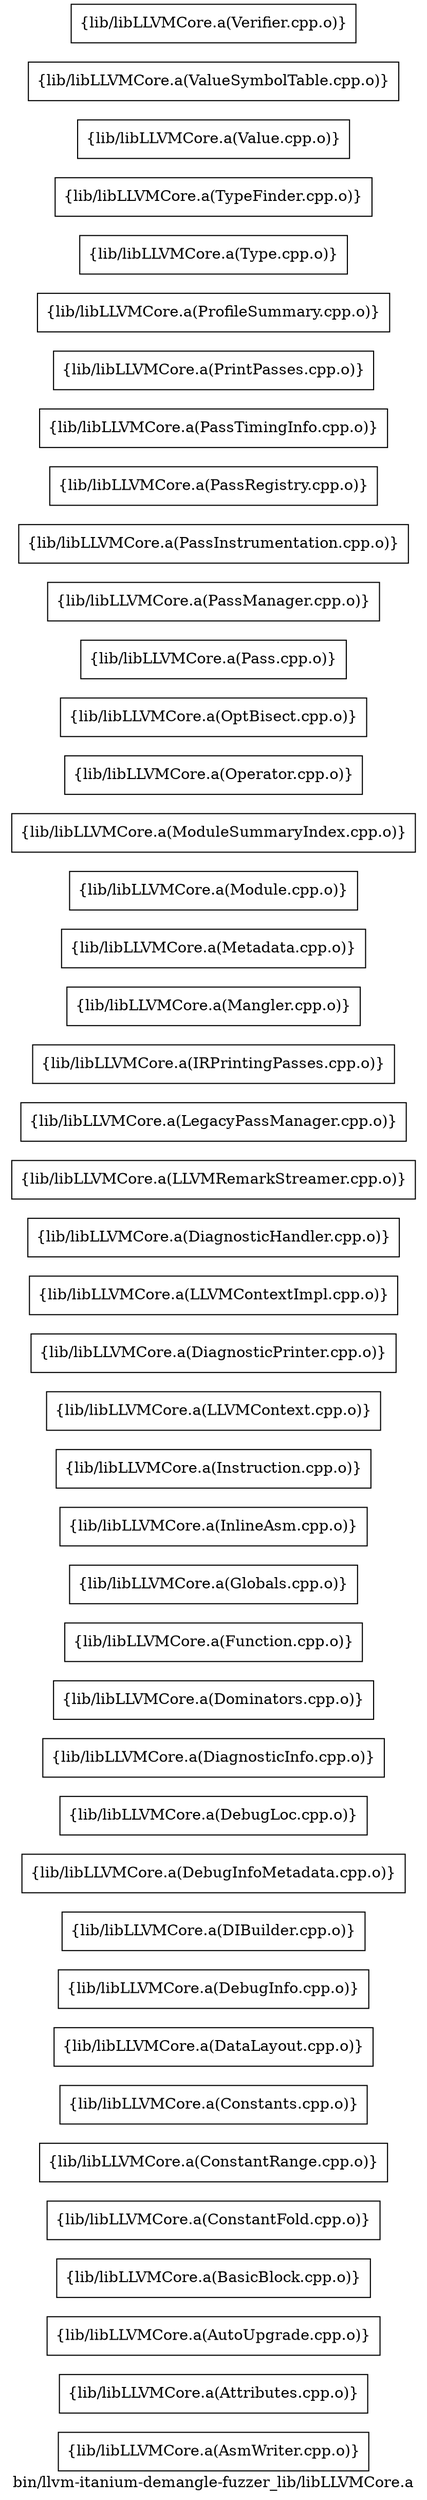 digraph "bin/llvm-itanium-demangle-fuzzer_lib/libLLVMCore.a" {
	label="bin/llvm-itanium-demangle-fuzzer_lib/libLLVMCore.a";
	rankdir=LR;

	Node0x55cefefb7e28 [shape=record,shape=box,group=0,label="{lib/libLLVMCore.a(AsmWriter.cpp.o)}"];
	Node0x55cefefb8f58 [shape=record,shape=box,group=0,label="{lib/libLLVMCore.a(Attributes.cpp.o)}"];
	Node0x55cefefb69d8 [shape=record,shape=box,group=0,label="{lib/libLLVMCore.a(AutoUpgrade.cpp.o)}"];
	Node0x55cefefb4f98 [shape=record,shape=box,group=0,label="{lib/libLLVMCore.a(BasicBlock.cpp.o)}"];
	Node0x55cefefb4638 [shape=record,shape=box,group=0,label="{lib/libLLVMCore.a(ConstantFold.cpp.o)}"];
	Node0x55cefefbd878 [shape=record,shape=box,group=0,label="{lib/libLLVMCore.a(ConstantRange.cpp.o)}"];
	Node0x55cefefbd0f8 [shape=record,shape=box,group=0,label="{lib/libLLVMCore.a(Constants.cpp.o)}"];
	Node0x55cefefbd288 [shape=record,shape=box,group=0,label="{lib/libLLVMCore.a(DataLayout.cpp.o)}"];
	Node0x55cefefbca68 [shape=record,shape=box,group=0,label="{lib/libLLVMCore.a(DebugInfo.cpp.o)}"];
	Node0x55cefefbb9d8 [shape=record,shape=box,group=0,label="{lib/libLLVMCore.a(DIBuilder.cpp.o)}"];
	Node0x55cefefbb2f8 [shape=record,shape=box,group=0,label="{lib/libLLVMCore.a(DebugInfoMetadata.cpp.o)}"];
	Node0x55cefefb6208 [shape=record,shape=box,group=0,label="{lib/libLLVMCore.a(DebugLoc.cpp.o)}"];
	Node0x55cefefb4278 [shape=record,shape=box,group=0,label="{lib/libLLVMCore.a(DiagnosticInfo.cpp.o)}"];
	Node0x55cefefb51c8 [shape=record,shape=box,group=0,label="{lib/libLLVMCore.a(Dominators.cpp.o)}"];
	Node0x55cefefbcd38 [shape=record,shape=box,group=0,label="{lib/libLLVMCore.a(Function.cpp.o)}"];
	Node0x55cefefb4188 [shape=record,shape=box,group=0,label="{lib/libLLVMCore.a(Globals.cpp.o)}"];
	Node0x55cefefbc838 [shape=record,shape=box,group=0,label="{lib/libLLVMCore.a(InlineAsm.cpp.o)}"];
	Node0x55cefefbae48 [shape=record,shape=box,group=0,label="{lib/libLLVMCore.a(Instruction.cpp.o)}"];
	Node0x55cefefbb078 [shape=record,shape=box,group=0,label="{lib/libLLVMCore.a(LLVMContext.cpp.o)}"];
	Node0x55cefefb98b8 [shape=record,shape=box,group=0,label="{lib/libLLVMCore.a(DiagnosticPrinter.cpp.o)}"];
	Node0x55cefefba038 [shape=record,shape=box,group=0,label="{lib/libLLVMCore.a(LLVMContextImpl.cpp.o)}"];
	Node0x55cefefb9e08 [shape=record,shape=box,group=0,label="{lib/libLLVMCore.a(DiagnosticHandler.cpp.o)}"];
	Node0x55cefefbce28 [shape=record,shape=box,group=0,label="{lib/libLLVMCore.a(LLVMRemarkStreamer.cpp.o)}"];
	Node0x55cefefbda58 [shape=record,shape=box,group=0,label="{lib/libLLVMCore.a(LegacyPassManager.cpp.o)}"];
	Node0x55cefefb7478 [shape=record,shape=box,group=0,label="{lib/libLLVMCore.a(IRPrintingPasses.cpp.o)}"];
	Node0x55cefefba3a8 [shape=record,shape=box,group=0,label="{lib/libLLVMCore.a(Mangler.cpp.o)}"];
	Node0x55cefefb9d18 [shape=record,shape=box,group=0,label="{lib/libLLVMCore.a(Metadata.cpp.o)}"];
	Node0x55cefefb9598 [shape=record,shape=box,group=0,label="{lib/libLLVMCore.a(Module.cpp.o)}"];
	Node0x55cefefbd6e8 [shape=record,shape=box,group=0,label="{lib/libLLVMCore.a(ModuleSummaryIndex.cpp.o)}"];
	Node0x55cefefbcf18 [shape=record,shape=box,group=0,label="{lib/libLLVMCore.a(Operator.cpp.o)}"];
	Node0x55cefefba498 [shape=record,shape=box,group=0,label="{lib/libLLVMCore.a(OptBisect.cpp.o)}"];
	Node0x55cefefb9d68 [shape=record,shape=box,group=0,label="{lib/libLLVMCore.a(Pass.cpp.o)}"];
	Node0x55cefefb95e8 [shape=record,shape=box,group=0,label="{lib/libLLVMCore.a(PassManager.cpp.o)}"];
	Node0x55cefefb9318 [shape=record,shape=box,group=0,label="{lib/libLLVMCore.a(PassInstrumentation.cpp.o)}"];
	Node0x55cefefb9a48 [shape=record,shape=box,group=0,label="{lib/libLLVMCore.a(PassRegistry.cpp.o)}"];
	Node0x55cefefba128 [shape=record,shape=box,group=0,label="{lib/libLLVMCore.a(PassTimingInfo.cpp.o)}"];
	Node0x55cefefba948 [shape=record,shape=box,group=0,label="{lib/libLLVMCore.a(PrintPasses.cpp.o)}"];
	Node0x55cefefbaf38 [shape=record,shape=box,group=0,label="{lib/libLLVMCore.a(ProfileSummary.cpp.o)}"];
	Node0x55cefefbb708 [shape=record,shape=box,group=0,label="{lib/libLLVMCore.a(Type.cpp.o)}"];
	Node0x55cefefbbf78 [shape=record,shape=box,group=0,label="{lib/libLLVMCore.a(TypeFinder.cpp.o)}"];
	Node0x55cefefb4c28 [shape=record,shape=box,group=0,label="{lib/libLLVMCore.a(Value.cpp.o)}"];
	Node0x55cefefb5f38 [shape=record,shape=box,group=0,label="{lib/libLLVMCore.a(ValueSymbolTable.cpp.o)}"];
	Node0x55cefefb57b8 [shape=record,shape=box,group=0,label="{lib/libLLVMCore.a(Verifier.cpp.o)}"];
}

